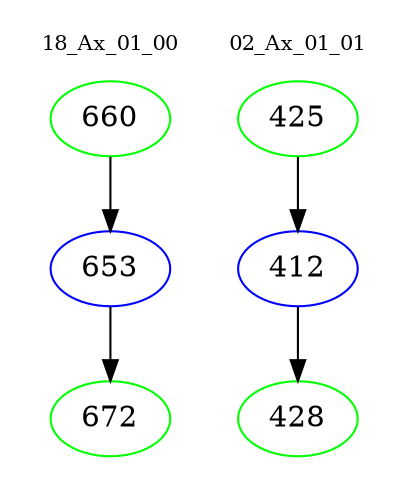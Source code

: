 digraph{
subgraph cluster_0 {
color = white
label = "18_Ax_01_00";
fontsize=10;
T0_660 [label="660", color="green"]
T0_660 -> T0_653 [color="black"]
T0_653 [label="653", color="blue"]
T0_653 -> T0_672 [color="black"]
T0_672 [label="672", color="green"]
}
subgraph cluster_1 {
color = white
label = "02_Ax_01_01";
fontsize=10;
T1_425 [label="425", color="green"]
T1_425 -> T1_412 [color="black"]
T1_412 [label="412", color="blue"]
T1_412 -> T1_428 [color="black"]
T1_428 [label="428", color="green"]
}
}
